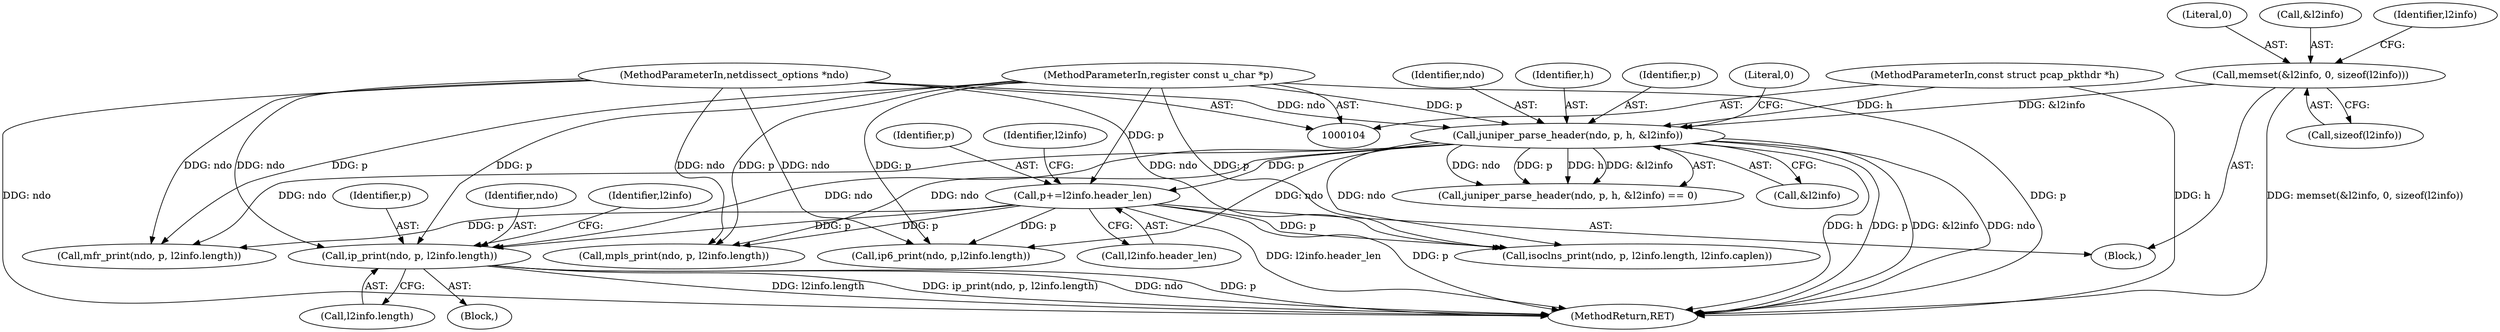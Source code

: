 digraph "0_tcpdump_1dcd10aceabbc03bf571ea32b892c522cbe923de_7@pointer" {
"1000169" [label="(Call,ip_print(ndo, p, l2info.length))"];
"1000123" [label="(Call,juniper_parse_header(ndo, p, h, &l2info))"];
"1000105" [label="(MethodParameterIn,netdissect_options *ndo)"];
"1000107" [label="(MethodParameterIn,register const u_char *p)"];
"1000106" [label="(MethodParameterIn,const struct pcap_pkthdr *h)"];
"1000110" [label="(Call,memset(&l2info, 0, sizeof(l2info)))"];
"1000134" [label="(Call,p+=l2info.header_len)"];
"1000105" [label="(MethodParameterIn,netdissect_options *ndo)"];
"1000123" [label="(Call,juniper_parse_header(ndo, p, h, &l2info))"];
"1000113" [label="(Literal,0)"];
"1000146" [label="(Call,mfr_print(ndo, p, l2info.length))"];
"1000172" [label="(Call,l2info.length)"];
"1000142" [label="(Identifier,l2info)"];
"1000170" [label="(Identifier,ndo)"];
"1000122" [label="(Call,juniper_parse_header(ndo, p, h, &l2info) == 0)"];
"1000124" [label="(Identifier,ndo)"];
"1000136" [label="(Call,l2info.header_len)"];
"1000177" [label="(Identifier,l2info)"];
"1000114" [label="(Call,sizeof(l2info))"];
"1000126" [label="(Identifier,h)"];
"1000134" [label="(Call,p+=l2info.header_len)"];
"1000180" [label="(Call,ip6_print(ndo, p,l2info.length))"];
"1000294" [label="(MethodReturn,RET)"];
"1000127" [label="(Call,&l2info)"];
"1000167" [label="(Block,)"];
"1000125" [label="(Identifier,p)"];
"1000111" [label="(Call,&l2info)"];
"1000108" [label="(Block,)"];
"1000135" [label="(Identifier,p)"];
"1000106" [label="(MethodParameterIn,const struct pcap_pkthdr *h)"];
"1000169" [label="(Call,ip_print(ndo, p, l2info.length))"];
"1000171" [label="(Identifier,p)"];
"1000191" [label="(Call,mpls_print(ndo, p, l2info.length))"];
"1000110" [label="(Call,memset(&l2info, 0, sizeof(l2info)))"];
"1000107" [label="(MethodParameterIn,register const u_char *p)"];
"1000129" [label="(Literal,0)"];
"1000202" [label="(Call,isoclns_print(ndo, p, l2info.length, l2info.caplen))"];
"1000118" [label="(Identifier,l2info)"];
"1000169" -> "1000167"  [label="AST: "];
"1000169" -> "1000172"  [label="CFG: "];
"1000170" -> "1000169"  [label="AST: "];
"1000171" -> "1000169"  [label="AST: "];
"1000172" -> "1000169"  [label="AST: "];
"1000177" -> "1000169"  [label="CFG: "];
"1000169" -> "1000294"  [label="DDG: l2info.length"];
"1000169" -> "1000294"  [label="DDG: ip_print(ndo, p, l2info.length)"];
"1000169" -> "1000294"  [label="DDG: ndo"];
"1000169" -> "1000294"  [label="DDG: p"];
"1000123" -> "1000169"  [label="DDG: ndo"];
"1000105" -> "1000169"  [label="DDG: ndo"];
"1000134" -> "1000169"  [label="DDG: p"];
"1000107" -> "1000169"  [label="DDG: p"];
"1000123" -> "1000122"  [label="AST: "];
"1000123" -> "1000127"  [label="CFG: "];
"1000124" -> "1000123"  [label="AST: "];
"1000125" -> "1000123"  [label="AST: "];
"1000126" -> "1000123"  [label="AST: "];
"1000127" -> "1000123"  [label="AST: "];
"1000129" -> "1000123"  [label="CFG: "];
"1000123" -> "1000294"  [label="DDG: h"];
"1000123" -> "1000294"  [label="DDG: p"];
"1000123" -> "1000294"  [label="DDG: &l2info"];
"1000123" -> "1000294"  [label="DDG: ndo"];
"1000123" -> "1000122"  [label="DDG: ndo"];
"1000123" -> "1000122"  [label="DDG: p"];
"1000123" -> "1000122"  [label="DDG: h"];
"1000123" -> "1000122"  [label="DDG: &l2info"];
"1000105" -> "1000123"  [label="DDG: ndo"];
"1000107" -> "1000123"  [label="DDG: p"];
"1000106" -> "1000123"  [label="DDG: h"];
"1000110" -> "1000123"  [label="DDG: &l2info"];
"1000123" -> "1000134"  [label="DDG: p"];
"1000123" -> "1000146"  [label="DDG: ndo"];
"1000123" -> "1000180"  [label="DDG: ndo"];
"1000123" -> "1000191"  [label="DDG: ndo"];
"1000123" -> "1000202"  [label="DDG: ndo"];
"1000105" -> "1000104"  [label="AST: "];
"1000105" -> "1000294"  [label="DDG: ndo"];
"1000105" -> "1000146"  [label="DDG: ndo"];
"1000105" -> "1000180"  [label="DDG: ndo"];
"1000105" -> "1000191"  [label="DDG: ndo"];
"1000105" -> "1000202"  [label="DDG: ndo"];
"1000107" -> "1000104"  [label="AST: "];
"1000107" -> "1000294"  [label="DDG: p"];
"1000107" -> "1000134"  [label="DDG: p"];
"1000107" -> "1000146"  [label="DDG: p"];
"1000107" -> "1000180"  [label="DDG: p"];
"1000107" -> "1000191"  [label="DDG: p"];
"1000107" -> "1000202"  [label="DDG: p"];
"1000106" -> "1000104"  [label="AST: "];
"1000106" -> "1000294"  [label="DDG: h"];
"1000110" -> "1000108"  [label="AST: "];
"1000110" -> "1000114"  [label="CFG: "];
"1000111" -> "1000110"  [label="AST: "];
"1000113" -> "1000110"  [label="AST: "];
"1000114" -> "1000110"  [label="AST: "];
"1000118" -> "1000110"  [label="CFG: "];
"1000110" -> "1000294"  [label="DDG: memset(&l2info, 0, sizeof(l2info))"];
"1000134" -> "1000108"  [label="AST: "];
"1000134" -> "1000136"  [label="CFG: "];
"1000135" -> "1000134"  [label="AST: "];
"1000136" -> "1000134"  [label="AST: "];
"1000142" -> "1000134"  [label="CFG: "];
"1000134" -> "1000294"  [label="DDG: p"];
"1000134" -> "1000294"  [label="DDG: l2info.header_len"];
"1000134" -> "1000146"  [label="DDG: p"];
"1000134" -> "1000180"  [label="DDG: p"];
"1000134" -> "1000191"  [label="DDG: p"];
"1000134" -> "1000202"  [label="DDG: p"];
}
